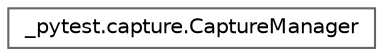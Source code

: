 digraph "Graphical Class Hierarchy"
{
 // LATEX_PDF_SIZE
  bgcolor="transparent";
  edge [fontname=Helvetica,fontsize=10,labelfontname=Helvetica,labelfontsize=10];
  node [fontname=Helvetica,fontsize=10,shape=box,height=0.2,width=0.4];
  rankdir="LR";
  Node0 [id="Node000000",label="_pytest.capture.CaptureManager",height=0.2,width=0.4,color="grey40", fillcolor="white", style="filled",URL="$class__pytest_1_1capture_1_1_capture_manager.html",tooltip=" "];
}
